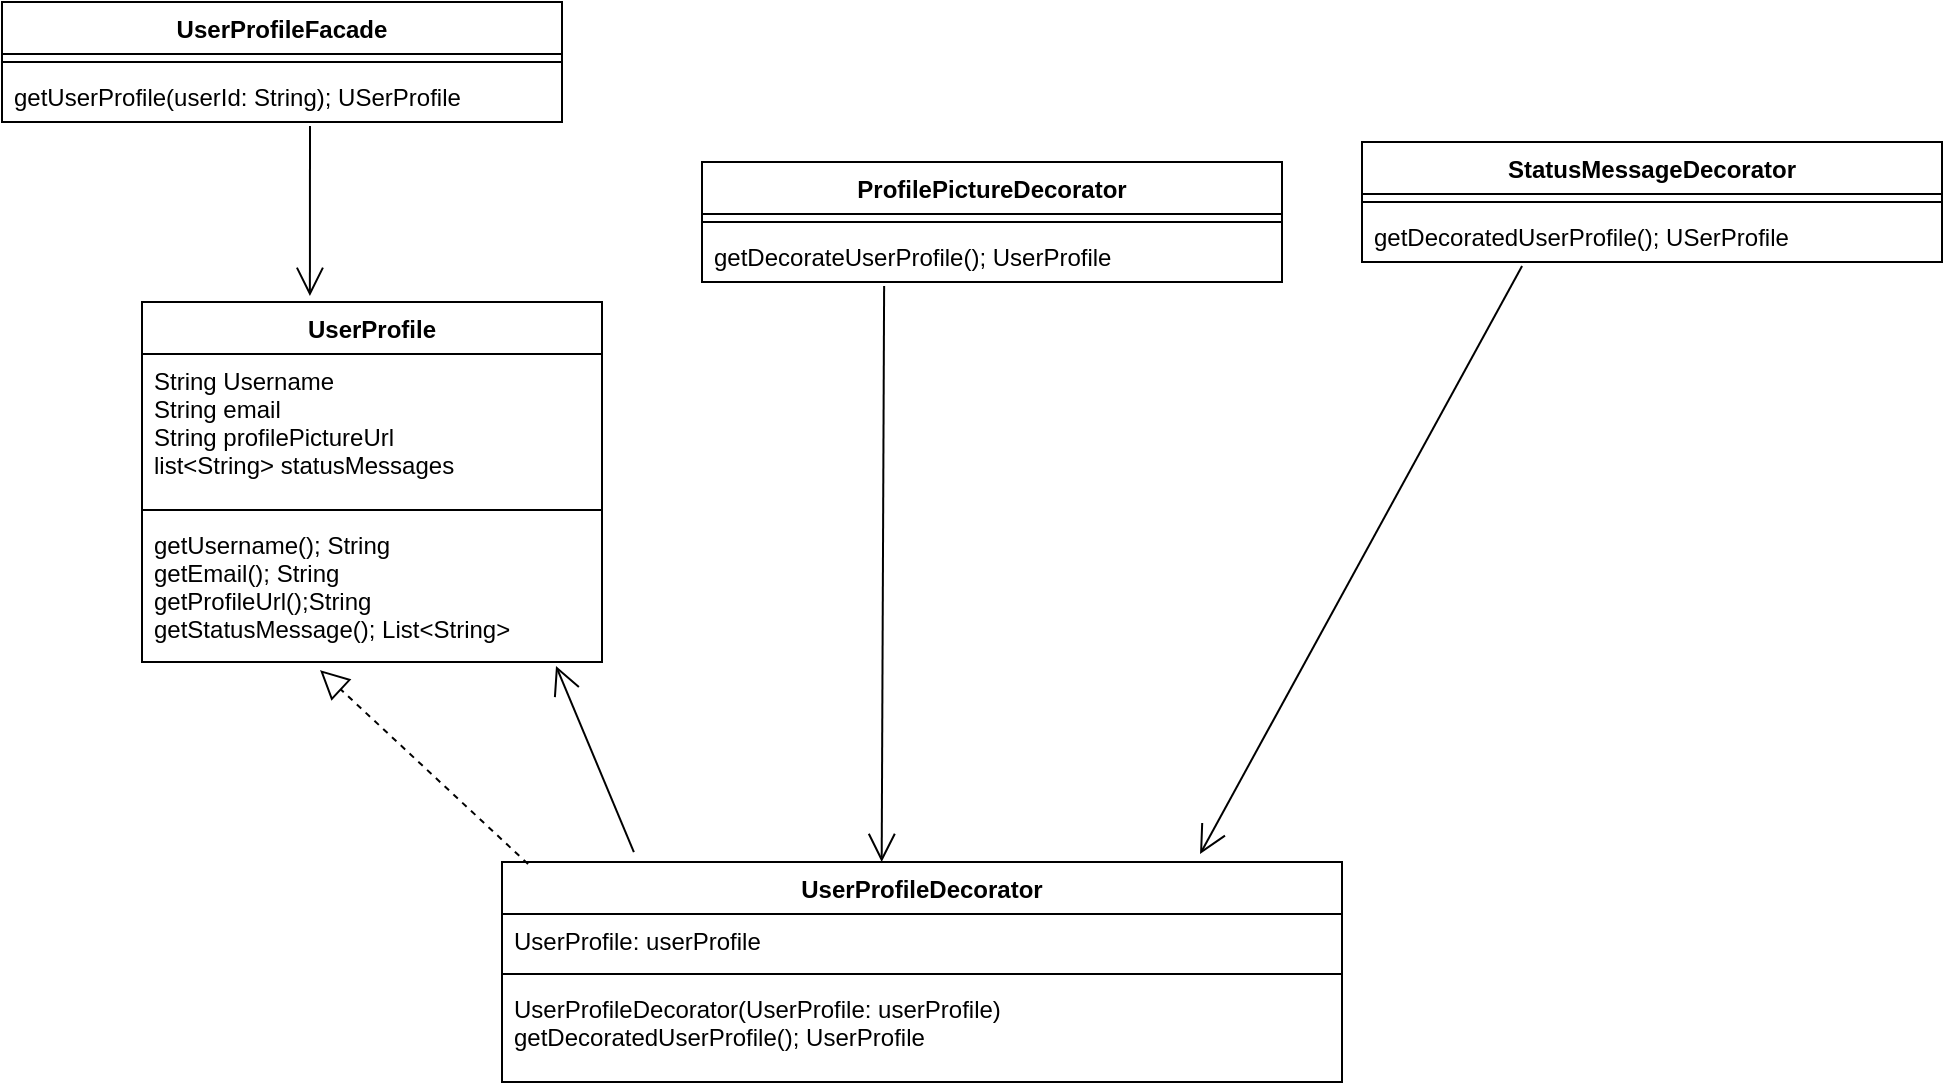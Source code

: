 <mxfile>
    <diagram id="TEyw5OAJwl6fOPMXT0LS" name="Page-1">
        <mxGraphModel dx="1378" dy="789" grid="1" gridSize="10" guides="1" tooltips="1" connect="1" arrows="1" fold="1" page="1" pageScale="1" pageWidth="850" pageHeight="1100" math="0" shadow="0">
            <root>
                <mxCell id="0"/>
                <mxCell id="1" parent="0"/>
                <mxCell id="2" value="UserProfileFacade" style="swimlane;fontStyle=1;align=center;verticalAlign=top;childLayout=stackLayout;horizontal=1;startSize=26;horizontalStack=0;resizeParent=1;resizeParentMax=0;resizeLast=0;collapsible=1;marginBottom=0;" vertex="1" parent="1">
                    <mxGeometry x="40" y="150" width="280" height="60" as="geometry"/>
                </mxCell>
                <mxCell id="4" value="" style="line;strokeWidth=1;fillColor=none;align=left;verticalAlign=middle;spacingTop=-1;spacingLeft=3;spacingRight=3;rotatable=0;labelPosition=right;points=[];portConstraint=eastwest;strokeColor=inherit;" vertex="1" parent="2">
                    <mxGeometry y="26" width="280" height="8" as="geometry"/>
                </mxCell>
                <mxCell id="5" value="getUserProfile(userId: String); USerProfile" style="text;strokeColor=none;fillColor=none;align=left;verticalAlign=top;spacingLeft=4;spacingRight=4;overflow=hidden;rotatable=0;points=[[0,0.5],[1,0.5]];portConstraint=eastwest;" vertex="1" parent="2">
                    <mxGeometry y="34" width="280" height="26" as="geometry"/>
                </mxCell>
                <mxCell id="6" value="UserProfile" style="swimlane;fontStyle=1;align=center;verticalAlign=top;childLayout=stackLayout;horizontal=1;startSize=26;horizontalStack=0;resizeParent=1;resizeParentMax=0;resizeLast=0;collapsible=1;marginBottom=0;" vertex="1" parent="1">
                    <mxGeometry x="110" y="300" width="230" height="180" as="geometry"/>
                </mxCell>
                <mxCell id="7" value="String Username&#10;String email&#10;String profilePictureUrl&#10;list&lt;String&gt; statusMessages" style="text;strokeColor=none;fillColor=none;align=left;verticalAlign=top;spacingLeft=4;spacingRight=4;overflow=hidden;rotatable=0;points=[[0,0.5],[1,0.5]];portConstraint=eastwest;" vertex="1" parent="6">
                    <mxGeometry y="26" width="230" height="74" as="geometry"/>
                </mxCell>
                <mxCell id="8" value="" style="line;strokeWidth=1;fillColor=none;align=left;verticalAlign=middle;spacingTop=-1;spacingLeft=3;spacingRight=3;rotatable=0;labelPosition=right;points=[];portConstraint=eastwest;strokeColor=inherit;" vertex="1" parent="6">
                    <mxGeometry y="100" width="230" height="8" as="geometry"/>
                </mxCell>
                <mxCell id="9" value="getUsername(); String&#10;getEmail(); String&#10;getProfileUrl();String&#10;getStatusMessage(); List&lt;String&gt;" style="text;strokeColor=none;fillColor=none;align=left;verticalAlign=top;spacingLeft=4;spacingRight=4;overflow=hidden;rotatable=0;points=[[0,0.5],[1,0.5]];portConstraint=eastwest;" vertex="1" parent="6">
                    <mxGeometry y="108" width="230" height="72" as="geometry"/>
                </mxCell>
                <mxCell id="10" value="ProfilePictureDecorator" style="swimlane;fontStyle=1;align=center;verticalAlign=top;childLayout=stackLayout;horizontal=1;startSize=26;horizontalStack=0;resizeParent=1;resizeParentMax=0;resizeLast=0;collapsible=1;marginBottom=0;" vertex="1" parent="1">
                    <mxGeometry x="390" y="230" width="290" height="60" as="geometry"/>
                </mxCell>
                <mxCell id="12" value="" style="line;strokeWidth=1;fillColor=none;align=left;verticalAlign=middle;spacingTop=-1;spacingLeft=3;spacingRight=3;rotatable=0;labelPosition=right;points=[];portConstraint=eastwest;strokeColor=inherit;" vertex="1" parent="10">
                    <mxGeometry y="26" width="290" height="8" as="geometry"/>
                </mxCell>
                <mxCell id="13" value="getDecorateUserProfile(); UserProfile" style="text;strokeColor=none;fillColor=none;align=left;verticalAlign=top;spacingLeft=4;spacingRight=4;overflow=hidden;rotatable=0;points=[[0,0.5],[1,0.5]];portConstraint=eastwest;" vertex="1" parent="10">
                    <mxGeometry y="34" width="290" height="26" as="geometry"/>
                </mxCell>
                <mxCell id="14" value="StatusMessageDecorator" style="swimlane;fontStyle=1;align=center;verticalAlign=top;childLayout=stackLayout;horizontal=1;startSize=26;horizontalStack=0;resizeParent=1;resizeParentMax=0;resizeLast=0;collapsible=1;marginBottom=0;" vertex="1" parent="1">
                    <mxGeometry x="720" y="220" width="290" height="60" as="geometry"/>
                </mxCell>
                <mxCell id="16" value="" style="line;strokeWidth=1;fillColor=none;align=left;verticalAlign=middle;spacingTop=-1;spacingLeft=3;spacingRight=3;rotatable=0;labelPosition=right;points=[];portConstraint=eastwest;strokeColor=inherit;" vertex="1" parent="14">
                    <mxGeometry y="26" width="290" height="8" as="geometry"/>
                </mxCell>
                <mxCell id="17" value="getDecoratedUserProfile(); USerProfile" style="text;strokeColor=none;fillColor=none;align=left;verticalAlign=top;spacingLeft=4;spacingRight=4;overflow=hidden;rotatable=0;points=[[0,0.5],[1,0.5]];portConstraint=eastwest;" vertex="1" parent="14">
                    <mxGeometry y="34" width="290" height="26" as="geometry"/>
                </mxCell>
                <mxCell id="18" value="UserProfileDecorator" style="swimlane;fontStyle=1;align=center;verticalAlign=top;childLayout=stackLayout;horizontal=1;startSize=26;horizontalStack=0;resizeParent=1;resizeParentMax=0;resizeLast=0;collapsible=1;marginBottom=0;" vertex="1" parent="1">
                    <mxGeometry x="290" y="580" width="420" height="110" as="geometry"/>
                </mxCell>
                <mxCell id="19" value="UserProfile: userProfile" style="text;strokeColor=none;fillColor=none;align=left;verticalAlign=top;spacingLeft=4;spacingRight=4;overflow=hidden;rotatable=0;points=[[0,0.5],[1,0.5]];portConstraint=eastwest;" vertex="1" parent="18">
                    <mxGeometry y="26" width="420" height="26" as="geometry"/>
                </mxCell>
                <mxCell id="20" value="" style="line;strokeWidth=1;fillColor=none;align=left;verticalAlign=middle;spacingTop=-1;spacingLeft=3;spacingRight=3;rotatable=0;labelPosition=right;points=[];portConstraint=eastwest;strokeColor=inherit;" vertex="1" parent="18">
                    <mxGeometry y="52" width="420" height="8" as="geometry"/>
                </mxCell>
                <mxCell id="21" value="UserProfileDecorator(UserProfile: userProfile)&#10;getDecoratedUserProfile(); UserProfile" style="text;strokeColor=none;fillColor=none;align=left;verticalAlign=top;spacingLeft=4;spacingRight=4;overflow=hidden;rotatable=0;points=[[0,0.5],[1,0.5]];portConstraint=eastwest;" vertex="1" parent="18">
                    <mxGeometry y="60" width="420" height="50" as="geometry"/>
                </mxCell>
                <mxCell id="22" value="" style="endArrow=open;endFill=1;endSize=12;html=1;exitX=0.55;exitY=1.077;exitDx=0;exitDy=0;exitPerimeter=0;entryX=0.365;entryY=-0.017;entryDx=0;entryDy=0;entryPerimeter=0;" edge="1" parent="1" source="5" target="6">
                    <mxGeometry width="160" relative="1" as="geometry">
                        <mxPoint x="160" y="260" as="sourcePoint"/>
                        <mxPoint x="320" y="260" as="targetPoint"/>
                    </mxGeometry>
                </mxCell>
                <mxCell id="23" value="" style="endArrow=open;endFill=1;endSize=12;html=1;exitX=0.157;exitY=-0.045;exitDx=0;exitDy=0;exitPerimeter=0;entryX=0.9;entryY=1.028;entryDx=0;entryDy=0;entryPerimeter=0;" edge="1" parent="1" source="18" target="9">
                    <mxGeometry width="160" relative="1" as="geometry">
                        <mxPoint x="400" y="520" as="sourcePoint"/>
                        <mxPoint x="560" y="520" as="targetPoint"/>
                    </mxGeometry>
                </mxCell>
                <mxCell id="24" value="" style="endArrow=block;dashed=1;endFill=0;endSize=12;html=1;entryX=0.387;entryY=1.056;entryDx=0;entryDy=0;entryPerimeter=0;exitX=0.031;exitY=0.009;exitDx=0;exitDy=0;exitPerimeter=0;" edge="1" parent="1" source="18" target="9">
                    <mxGeometry width="160" relative="1" as="geometry">
                        <mxPoint x="90" y="600" as="sourcePoint"/>
                        <mxPoint x="250" y="600" as="targetPoint"/>
                    </mxGeometry>
                </mxCell>
                <mxCell id="25" value="" style="endArrow=open;endFill=1;endSize=12;html=1;entryX=0.452;entryY=0;entryDx=0;entryDy=0;entryPerimeter=0;exitX=0.314;exitY=1.077;exitDx=0;exitDy=0;exitPerimeter=0;" edge="1" parent="1" source="13" target="18">
                    <mxGeometry width="160" relative="1" as="geometry">
                        <mxPoint x="480" y="410" as="sourcePoint"/>
                        <mxPoint x="640" y="410" as="targetPoint"/>
                    </mxGeometry>
                </mxCell>
                <mxCell id="26" value="" style="endArrow=open;endFill=1;endSize=12;html=1;exitX=0.276;exitY=1.077;exitDx=0;exitDy=0;exitPerimeter=0;entryX=0.831;entryY=-0.036;entryDx=0;entryDy=0;entryPerimeter=0;" edge="1" parent="1" source="17" target="18">
                    <mxGeometry width="160" relative="1" as="geometry">
                        <mxPoint x="470" y="460" as="sourcePoint"/>
                        <mxPoint x="630" y="460" as="targetPoint"/>
                    </mxGeometry>
                </mxCell>
            </root>
        </mxGraphModel>
    </diagram>
</mxfile>